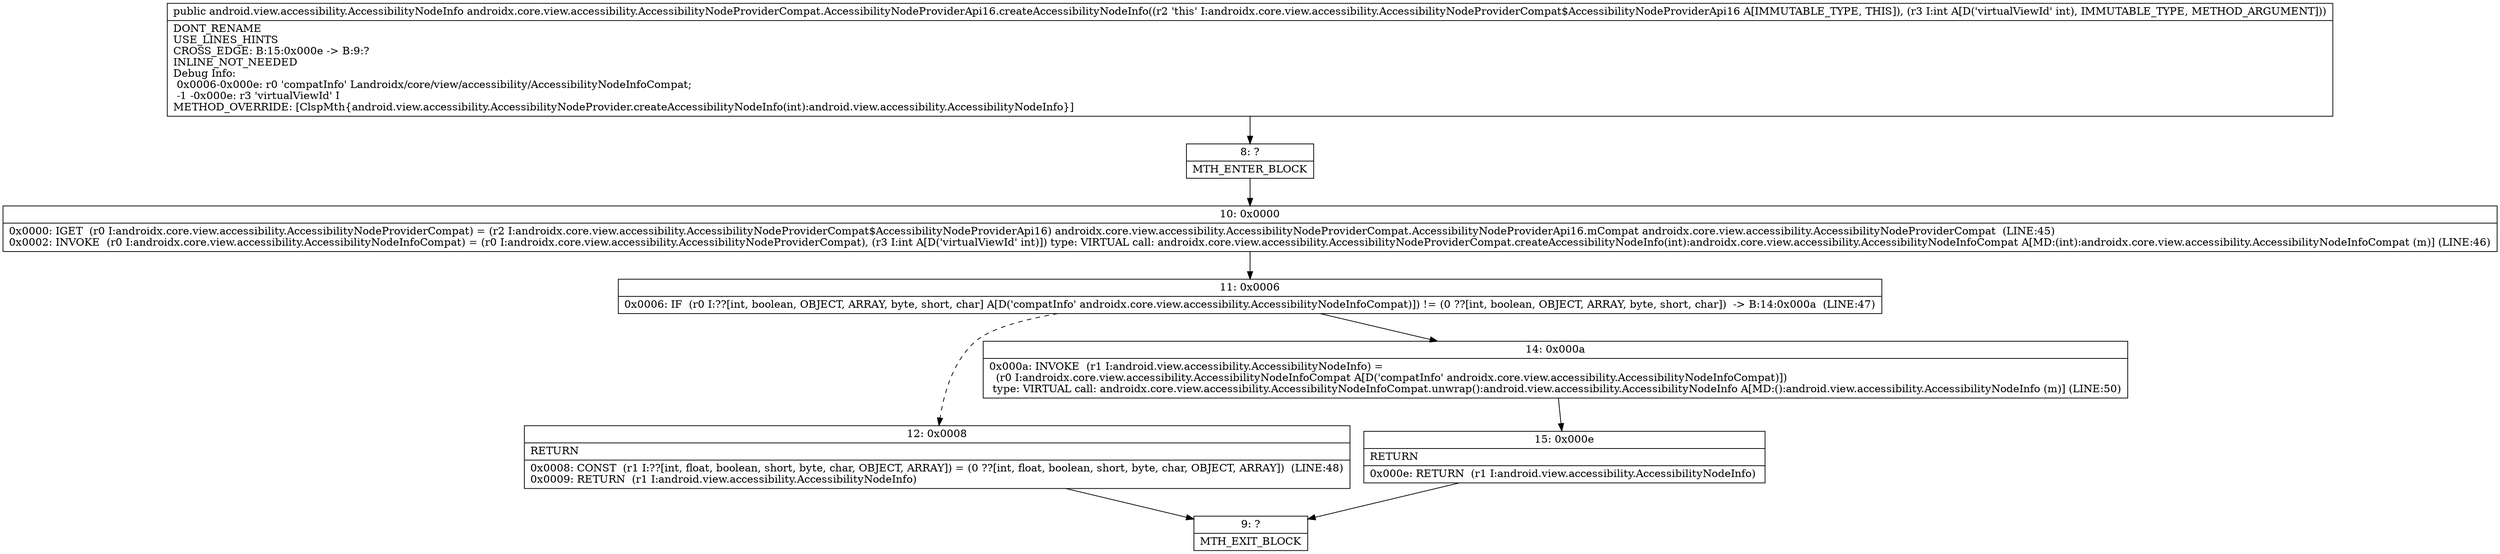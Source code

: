 digraph "CFG forandroidx.core.view.accessibility.AccessibilityNodeProviderCompat.AccessibilityNodeProviderApi16.createAccessibilityNodeInfo(I)Landroid\/view\/accessibility\/AccessibilityNodeInfo;" {
Node_8 [shape=record,label="{8\:\ ?|MTH_ENTER_BLOCK\l}"];
Node_10 [shape=record,label="{10\:\ 0x0000|0x0000: IGET  (r0 I:androidx.core.view.accessibility.AccessibilityNodeProviderCompat) = (r2 I:androidx.core.view.accessibility.AccessibilityNodeProviderCompat$AccessibilityNodeProviderApi16) androidx.core.view.accessibility.AccessibilityNodeProviderCompat.AccessibilityNodeProviderApi16.mCompat androidx.core.view.accessibility.AccessibilityNodeProviderCompat  (LINE:45)\l0x0002: INVOKE  (r0 I:androidx.core.view.accessibility.AccessibilityNodeInfoCompat) = (r0 I:androidx.core.view.accessibility.AccessibilityNodeProviderCompat), (r3 I:int A[D('virtualViewId' int)]) type: VIRTUAL call: androidx.core.view.accessibility.AccessibilityNodeProviderCompat.createAccessibilityNodeInfo(int):androidx.core.view.accessibility.AccessibilityNodeInfoCompat A[MD:(int):androidx.core.view.accessibility.AccessibilityNodeInfoCompat (m)] (LINE:46)\l}"];
Node_11 [shape=record,label="{11\:\ 0x0006|0x0006: IF  (r0 I:??[int, boolean, OBJECT, ARRAY, byte, short, char] A[D('compatInfo' androidx.core.view.accessibility.AccessibilityNodeInfoCompat)]) != (0 ??[int, boolean, OBJECT, ARRAY, byte, short, char])  \-\> B:14:0x000a  (LINE:47)\l}"];
Node_12 [shape=record,label="{12\:\ 0x0008|RETURN\l|0x0008: CONST  (r1 I:??[int, float, boolean, short, byte, char, OBJECT, ARRAY]) = (0 ??[int, float, boolean, short, byte, char, OBJECT, ARRAY])  (LINE:48)\l0x0009: RETURN  (r1 I:android.view.accessibility.AccessibilityNodeInfo) \l}"];
Node_9 [shape=record,label="{9\:\ ?|MTH_EXIT_BLOCK\l}"];
Node_14 [shape=record,label="{14\:\ 0x000a|0x000a: INVOKE  (r1 I:android.view.accessibility.AccessibilityNodeInfo) = \l  (r0 I:androidx.core.view.accessibility.AccessibilityNodeInfoCompat A[D('compatInfo' androidx.core.view.accessibility.AccessibilityNodeInfoCompat)])\l type: VIRTUAL call: androidx.core.view.accessibility.AccessibilityNodeInfoCompat.unwrap():android.view.accessibility.AccessibilityNodeInfo A[MD:():android.view.accessibility.AccessibilityNodeInfo (m)] (LINE:50)\l}"];
Node_15 [shape=record,label="{15\:\ 0x000e|RETURN\l|0x000e: RETURN  (r1 I:android.view.accessibility.AccessibilityNodeInfo) \l}"];
MethodNode[shape=record,label="{public android.view.accessibility.AccessibilityNodeInfo androidx.core.view.accessibility.AccessibilityNodeProviderCompat.AccessibilityNodeProviderApi16.createAccessibilityNodeInfo((r2 'this' I:androidx.core.view.accessibility.AccessibilityNodeProviderCompat$AccessibilityNodeProviderApi16 A[IMMUTABLE_TYPE, THIS]), (r3 I:int A[D('virtualViewId' int), IMMUTABLE_TYPE, METHOD_ARGUMENT]))  | DONT_RENAME\lUSE_LINES_HINTS\lCROSS_EDGE: B:15:0x000e \-\> B:9:?\lINLINE_NOT_NEEDED\lDebug Info:\l  0x0006\-0x000e: r0 'compatInfo' Landroidx\/core\/view\/accessibility\/AccessibilityNodeInfoCompat;\l  \-1 \-0x000e: r3 'virtualViewId' I\lMETHOD_OVERRIDE: [ClspMth\{android.view.accessibility.AccessibilityNodeProvider.createAccessibilityNodeInfo(int):android.view.accessibility.AccessibilityNodeInfo\}]\l}"];
MethodNode -> Node_8;Node_8 -> Node_10;
Node_10 -> Node_11;
Node_11 -> Node_12[style=dashed];
Node_11 -> Node_14;
Node_12 -> Node_9;
Node_14 -> Node_15;
Node_15 -> Node_9;
}

